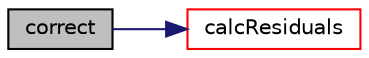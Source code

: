 digraph "correct"
{
  bgcolor="transparent";
  edge [fontname="Helvetica",fontsize="10",labelfontname="Helvetica",labelfontsize="10"];
  node [fontname="Helvetica",fontsize="10",shape=record];
  rankdir="LR";
  Node117 [label="correct",height=0.2,width=0.4,color="black", fillcolor="grey75", style="filled", fontcolor="black"];
  Node117 -> Node118 [color="midnightblue",fontsize="10",style="solid",fontname="Helvetica"];
  Node118 [label="calcResiduals",height=0.2,width=0.4,color="red",URL="$classFoam_1_1DASpalartAllmaras.html#a4b38dbac981107ec6386d78322323535",tooltip="compute the turbulence residuals "];
}
